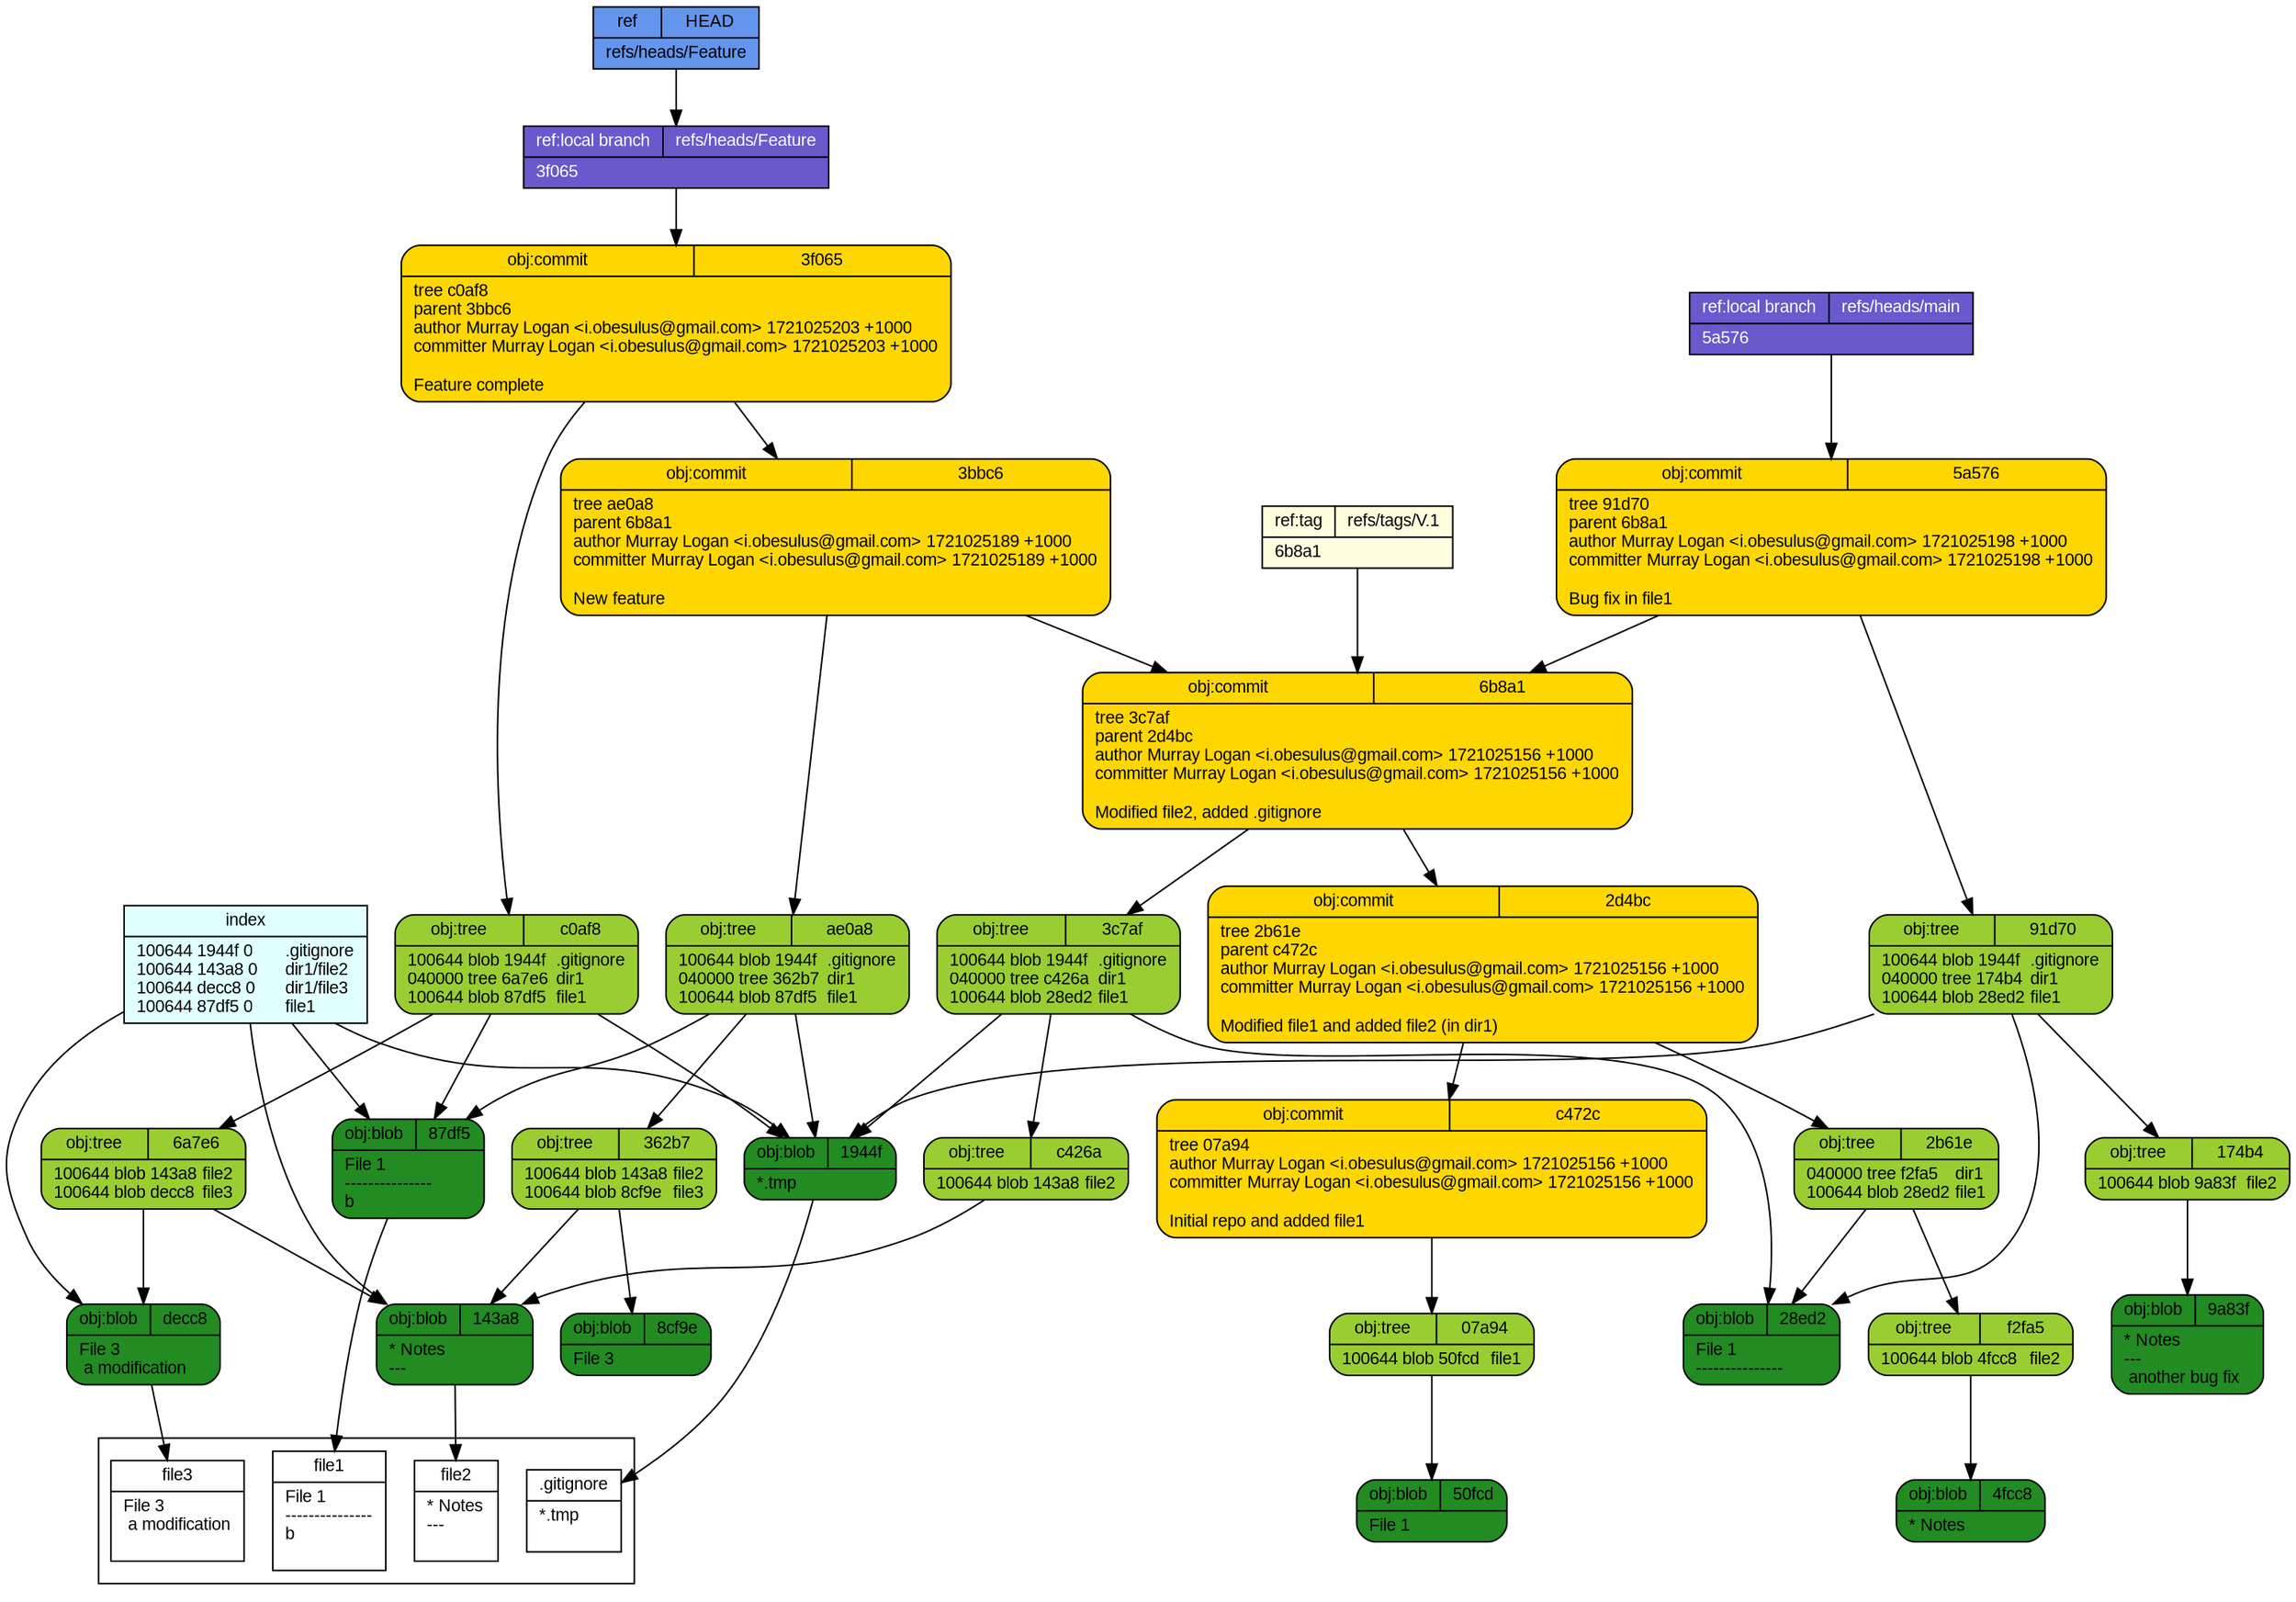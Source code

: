digraph structs {
  node [shape=record,fontsize=11,fontname="arial"];
  rankdir="TB";
  _3bbc6 [fillcolor="gold", style="filled,rounded", label="{{obj:commit|3bbc6}|tree\ ae0a8\lparent\ 6b8a1\lauthor\ Murray\ Logan\ \<i\.obesulus\@gmail\.com\>\ 1721025189\ \+1000\lcommitter\ Murray\ Logan\ \<i\.obesulus\@gmail\.com\>\ 1721025189\ \+1000\l\lNew\ feature\l}"]  _3bbc6 -> _ae0a8
  _3bbc6 -> _6b8a1
  _3c7af [fillcolor="yellowgreen", style="filled,rounded", label="{{obj:tree|3c7af}|100644\ blob\ 1944f\	\.gitignore\l040000\ tree\ c426a\	dir1\l100644\ blob\ 28ed2\	file1\l}"]  _3c7af -> _1944f
  _3c7af -> _c426a
  _3c7af -> _28ed2
  _c0af8 [fillcolor="yellowgreen", style="filled,rounded", label="{{obj:tree|c0af8}|100644\ blob\ 1944f\	\.gitignore\l040000\ tree\ 6a7e6\	dir1\l100644\ blob\ 87df5\	file1\l}"]  _c0af8 -> _1944f
  _c0af8 -> _6a7e6
  _c0af8 -> _87df5
  _91d70 [fillcolor="yellowgreen", style="filled,rounded", label="{{obj:tree|91d70}|100644\ blob\ 1944f\	\.gitignore\l040000\ tree\ 174b4\	dir1\l100644\ blob\ 28ed2\	file1\l}"]  _91d70 -> _1944f
  _91d70 -> _174b4
  _91d70 -> _28ed2
  _f2fa5 [fillcolor="yellowgreen", style="filled,rounded", label="{{obj:tree|f2fa5}|100644\ blob\ 4fcc8\	file2\l}"]  _f2fa5 -> _4fcc8
  _2d4bc [fillcolor="gold", style="filled,rounded", label="{{obj:commit|2d4bc}|tree\ 2b61e\lparent\ c472c\lauthor\ Murray\ Logan\ \<i\.obesulus\@gmail\.com\>\ 1721025156\ \+1000\lcommitter\ Murray\ Logan\ \<i\.obesulus\@gmail\.com\>\ 1721025156\ \+1000\l\lModified\ file1\ and\ added\ file2\ \(in\ dir1\)\l}"]  _2d4bc -> _2b61e
  _2d4bc -> _c472c
  _174b4 [fillcolor="yellowgreen", style="filled,rounded", label="{{obj:tree|174b4}|100644\ blob\ 9a83f\	file2\l}"]  _174b4 -> _9a83f
  _07a94 [fillcolor="yellowgreen", style="filled,rounded", label="{{obj:tree|07a94}|100644\ blob\ 50fcd\	file1\l}"]  _07a94 -> _50fcd
  _50fcd [fillcolor="forestgreen", style="filled,rounded", label="{{obj:blob|50fcd}|File\ 1\l}"]  _8cf9e [fillcolor="forestgreen", style="filled,rounded", label="{{obj:blob|8cf9e}|File\ 3\l}"]  _143a8 [fillcolor="forestgreen", style="filled,rounded", label="{{obj:blob|143a8}|\*\ Notes\l\-\-\-\l}"]  _6b8a1 [fillcolor="gold", style="filled,rounded", label="{{obj:commit|6b8a1}|tree\ 3c7af\lparent\ 2d4bc\lauthor\ Murray\ Logan\ \<i\.obesulus\@gmail\.com\>\ 1721025156\ \+1000\lcommitter\ Murray\ Logan\ \<i\.obesulus\@gmail\.com\>\ 1721025156\ \+1000\l\lModified\ file2\,\ added\ \.gitignore\l}"]  _6b8a1 -> _3c7af
  _6b8a1 -> _2d4bc
  _28ed2 [fillcolor="forestgreen", style="filled,rounded", label="{{obj:blob|28ed2}|File\ 1\l\-\-\-\-\-\-\-\-\-\-\-\-\-\-\-\l}"]  _3f065 [fillcolor="gold", style="filled,rounded", label="{{obj:commit|3f065}|tree\ c0af8\lparent\ 3bbc6\lauthor\ Murray\ Logan\ \<i\.obesulus\@gmail\.com\>\ 1721025203\ \+1000\lcommitter\ Murray\ Logan\ \<i\.obesulus\@gmail\.com\>\ 1721025203\ \+1000\l\lFeature\ complete\l}"]  _3f065 -> _c0af8
  _3f065 -> _3bbc6
  _2b61e [fillcolor="yellowgreen", style="filled,rounded", label="{{obj:tree|2b61e}|040000\ tree\ f2fa5\	dir1\l100644\ blob\ 28ed2\	file1\l}"]  _2b61e -> _f2fa5
  _2b61e -> _28ed2
  _4fcc8 [fillcolor="forestgreen", style="filled,rounded", label="{{obj:blob|4fcc8}|\*\ Notes\l}"]  _ae0a8 [fillcolor="yellowgreen", style="filled,rounded", label="{{obj:tree|ae0a8}|100644\ blob\ 1944f\	\.gitignore\l040000\ tree\ 362b7\	dir1\l100644\ blob\ 87df5\	file1\l}"]  _ae0a8 -> _1944f
  _ae0a8 -> _362b7
  _ae0a8 -> _87df5
  _9a83f [fillcolor="forestgreen", style="filled,rounded", label="{{obj:blob|9a83f}|\*\ Notes\l\-\-\-\l\ another\ bug\ fix\l}"]  _6a7e6 [fillcolor="yellowgreen", style="filled,rounded", label="{{obj:tree|6a7e6}|100644\ blob\ 143a8\	file2\l100644\ blob\ decc8\	file3\l}"]  _6a7e6 -> _143a8
  _6a7e6 -> _decc8
  _c472c [fillcolor="gold", style="filled,rounded", label="{{obj:commit|c472c}|tree\ 07a94\lauthor\ Murray\ Logan\ \<i\.obesulus\@gmail\.com\>\ 1721025156\ \+1000\lcommitter\ Murray\ Logan\ \<i\.obesulus\@gmail\.com\>\ 1721025156\ \+1000\l\lInitial\ repo\ and\ added\ file1\l}"]  _c472c -> _07a94
  _c426a [fillcolor="yellowgreen", style="filled,rounded", label="{{obj:tree|c426a}|100644\ blob\ 143a8\	file2\l}"]  _c426a -> _143a8
  _1944f [fillcolor="forestgreen", style="filled,rounded", label="{{obj:blob|1944f}|\*\.tmp\l}"]  _362b7 [fillcolor="yellowgreen", style="filled,rounded", label="{{obj:tree|362b7}|100644\ blob\ 143a8\	file2\l100644\ blob\ 8cf9e\	file3\l}"]  _362b7 -> _143a8
  _362b7 -> _8cf9e
  _decc8 [fillcolor="forestgreen", style="filled,rounded", label="{{obj:blob|decc8}|File\ 3\l\ a\ modification\l}"]  _5a576 [fillcolor="gold", style="filled,rounded", label="{{obj:commit|5a576}|tree\ 91d70\lparent\ 6b8a1\lauthor\ Murray\ Logan\ \<i\.obesulus\@gmail\.com\>\ 1721025198\ \+1000\lcommitter\ Murray\ Logan\ \<i\.obesulus\@gmail\.com\>\ 1721025198\ \+1000\l\lBug\ fix\ in\ file1\l}"]  _5a576 -> _91d70
  _5a576 -> _6b8a1
  _87df5 [fillcolor="forestgreen", style="filled,rounded", label="{{obj:blob|87df5}|File\ 1\l\-\-\-\-\-\-\-\-\-\-\-\-\-\-\-\lb\l}"]  _refs___heads___Feature [style=filled, fillcolor=slateblue3, fontcolor = white,  label="{{ref:local branch|refs\/heads\/Feature}|3f065\l}"]
  _refs___heads___Feature -> _3f065
  _refs___heads___main [style=filled, fillcolor=slateblue3, fontcolor = white,  label="{{ref:local branch|refs\/heads\/main}|5a576\l}"]
  _refs___heads___main -> _5a576
  _refs___tags___V___1 [style=filled, fillcolor=lightyellow, fontcolor = black,  label="{{ref:tag|refs\/tags\/V\.1}|6b8a1\l}"]
  _refs___tags___V___1 -> _6b8a1
  _HEAD [style=filled, fillcolor=cornflowerblue, fontcolor=black,  label="{{ref|HEAD}|refs\/heads\/Feature\l}"]
  _HEAD -> _refs___heads___Feature
  index -> _1944f
  index -> _143a8
  index -> _decc8
  index -> _87df5
  index [style=filled, fillcolor=lightcyan, label="{{index}|100644\ 1944f\ 0\	\.gitignore\l100644\ 143a8\ 0\	dir1\/file2\l100644\ decc8\ 0\	dir1\/file3\l100644\ 87df5\ 0\	file1\l}"]
subgraph cluster_1 {rank=sink  _gitignore [fillcolor="white", label="{{.gitignore}|*.tmp\l\l}"] 
  _file2 [fillcolor="white", label="{{file2}|* Notes\l---\l\l}"] 
  _file3 [fillcolor="white", label="{{file3}|File 3\l a modification\l\l}"] 
  _file1 [fillcolor="white", label="{{file1}|File 1\l---------------\lb\l\l}"] 
}
 _1944f -> _gitignore
 _143a8 -> _file2
 _decc8 -> _file3
 _87df5 -> _file1
}
